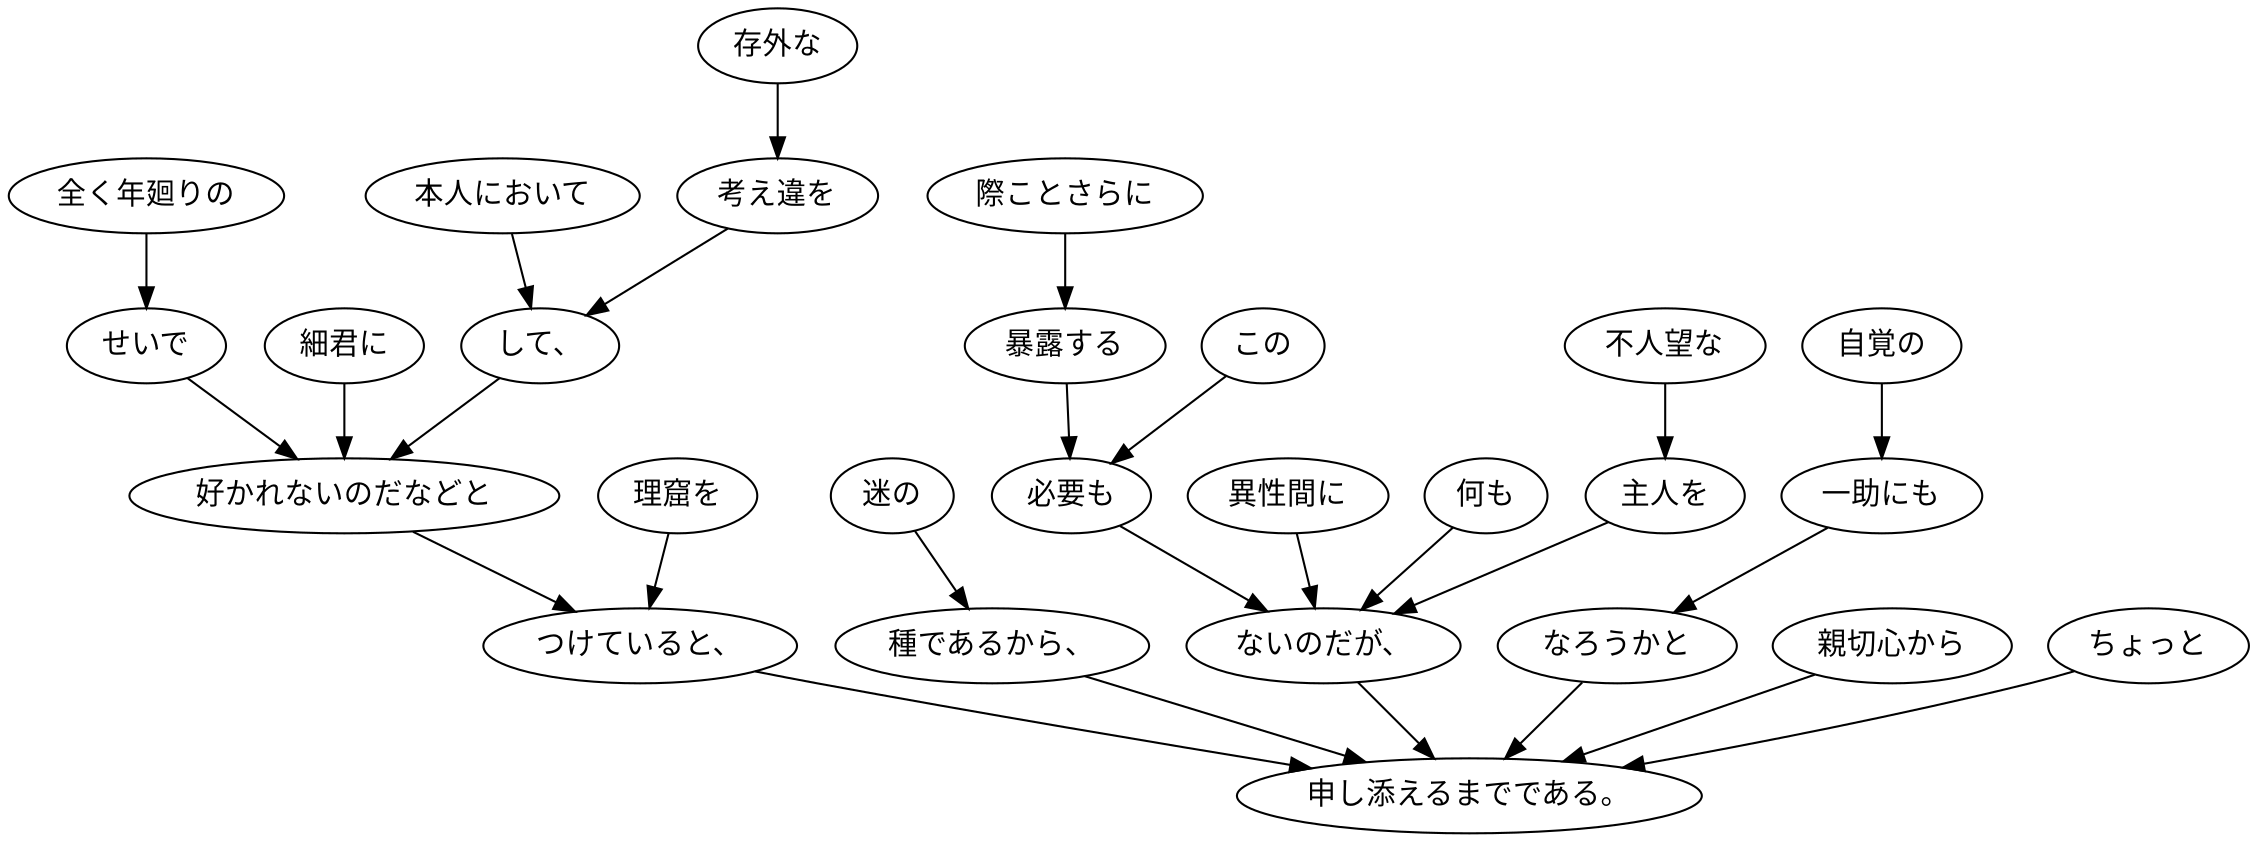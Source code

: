 digraph graph6402 {
	node0 [label="何も"];
	node1 [label="異性間に"];
	node2 [label="不人望な"];
	node3 [label="主人を"];
	node4 [label="この"];
	node5 [label="際ことさらに"];
	node6 [label="暴露する"];
	node7 [label="必要も"];
	node8 [label="ないのだが、"];
	node9 [label="本人において"];
	node10 [label="存外な"];
	node11 [label="考え違を"];
	node12 [label="して、"];
	node13 [label="全く年廻りの"];
	node14 [label="せいで"];
	node15 [label="細君に"];
	node16 [label="好かれないのだなどと"];
	node17 [label="理窟を"];
	node18 [label="つけていると、"];
	node19 [label="迷の"];
	node20 [label="種であるから、"];
	node21 [label="自覚の"];
	node22 [label="一助にも"];
	node23 [label="なろうかと"];
	node24 [label="親切心から"];
	node25 [label="ちょっと"];
	node26 [label="申し添えるまでである。"];
	node0 -> node8;
	node1 -> node8;
	node2 -> node3;
	node3 -> node8;
	node4 -> node7;
	node5 -> node6;
	node6 -> node7;
	node7 -> node8;
	node8 -> node26;
	node9 -> node12;
	node10 -> node11;
	node11 -> node12;
	node12 -> node16;
	node13 -> node14;
	node14 -> node16;
	node15 -> node16;
	node16 -> node18;
	node17 -> node18;
	node18 -> node26;
	node19 -> node20;
	node20 -> node26;
	node21 -> node22;
	node22 -> node23;
	node23 -> node26;
	node24 -> node26;
	node25 -> node26;
}

